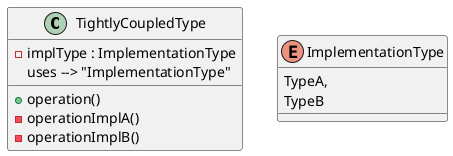 @startuml

class "TightlyCoupledType" {
    - implType : ImplementationType
    + operation()
    - operationImplA()
    - operationImplB()
}

enum "ImplementationType" {
    TypeA,
    TypeB
}

"TightlyCoupledType" : uses --> "ImplementationType"

@enduml
